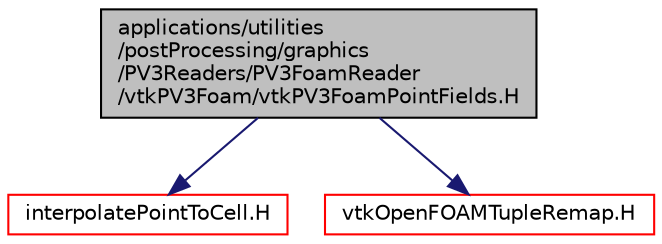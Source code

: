 digraph "applications/utilities/postProcessing/graphics/PV3Readers/PV3FoamReader/vtkPV3Foam/vtkPV3FoamPointFields.H"
{
  bgcolor="transparent";
  edge [fontname="Helvetica",fontsize="10",labelfontname="Helvetica",labelfontsize="10"];
  node [fontname="Helvetica",fontsize="10",shape=record];
  Node1 [label="applications/utilities\l/postProcessing/graphics\l/PV3Readers/PV3FoamReader\l/vtkPV3Foam/vtkPV3FoamPointFields.H",height=0.2,width=0.4,color="black", fillcolor="grey75", style="filled", fontcolor="black"];
  Node1 -> Node2 [color="midnightblue",fontsize="10",style="solid",fontname="Helvetica"];
  Node2 [label="interpolatePointToCell.H",height=0.2,width=0.4,color="red",URL="$a08217.html",tooltip="Interpolates (averages) the vertex values to the cell center. "];
  Node1 -> Node3 [color="midnightblue",fontsize="10",style="solid",fontname="Helvetica"];
  Node3 [label="vtkOpenFOAMTupleRemap.H",height=0.2,width=0.4,color="red",URL="$a04380.html"];
}
